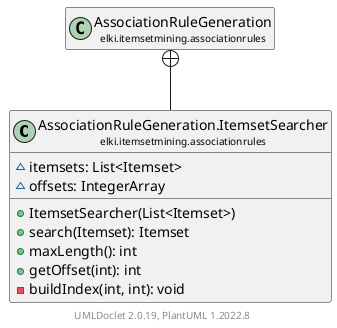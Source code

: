 @startuml
    remove .*\.(Instance|Par|Parameterizer|Factory)$
    set namespaceSeparator none
    hide empty fields
    hide empty methods

    class "<size:14>AssociationRuleGeneration.ItemsetSearcher\n<size:10>elki.itemsetmining.associationrules" as elki.itemsetmining.associationrules.AssociationRuleGeneration.ItemsetSearcher [[AssociationRuleGeneration.ItemsetSearcher.html]] {
        ~itemsets: List<Itemset>
        ~offsets: IntegerArray
        +ItemsetSearcher(List<Itemset>)
        +search(Itemset): Itemset
        +maxLength(): int
        +getOffset(int): int
        -buildIndex(int, int): void
    }

    class "<size:14>AssociationRuleGeneration\n<size:10>elki.itemsetmining.associationrules" as elki.itemsetmining.associationrules.AssociationRuleGeneration [[AssociationRuleGeneration.html]]

    elki.itemsetmining.associationrules.AssociationRuleGeneration +-- elki.itemsetmining.associationrules.AssociationRuleGeneration.ItemsetSearcher

    center footer UMLDoclet 2.0.19, PlantUML 1.2022.8
@enduml
